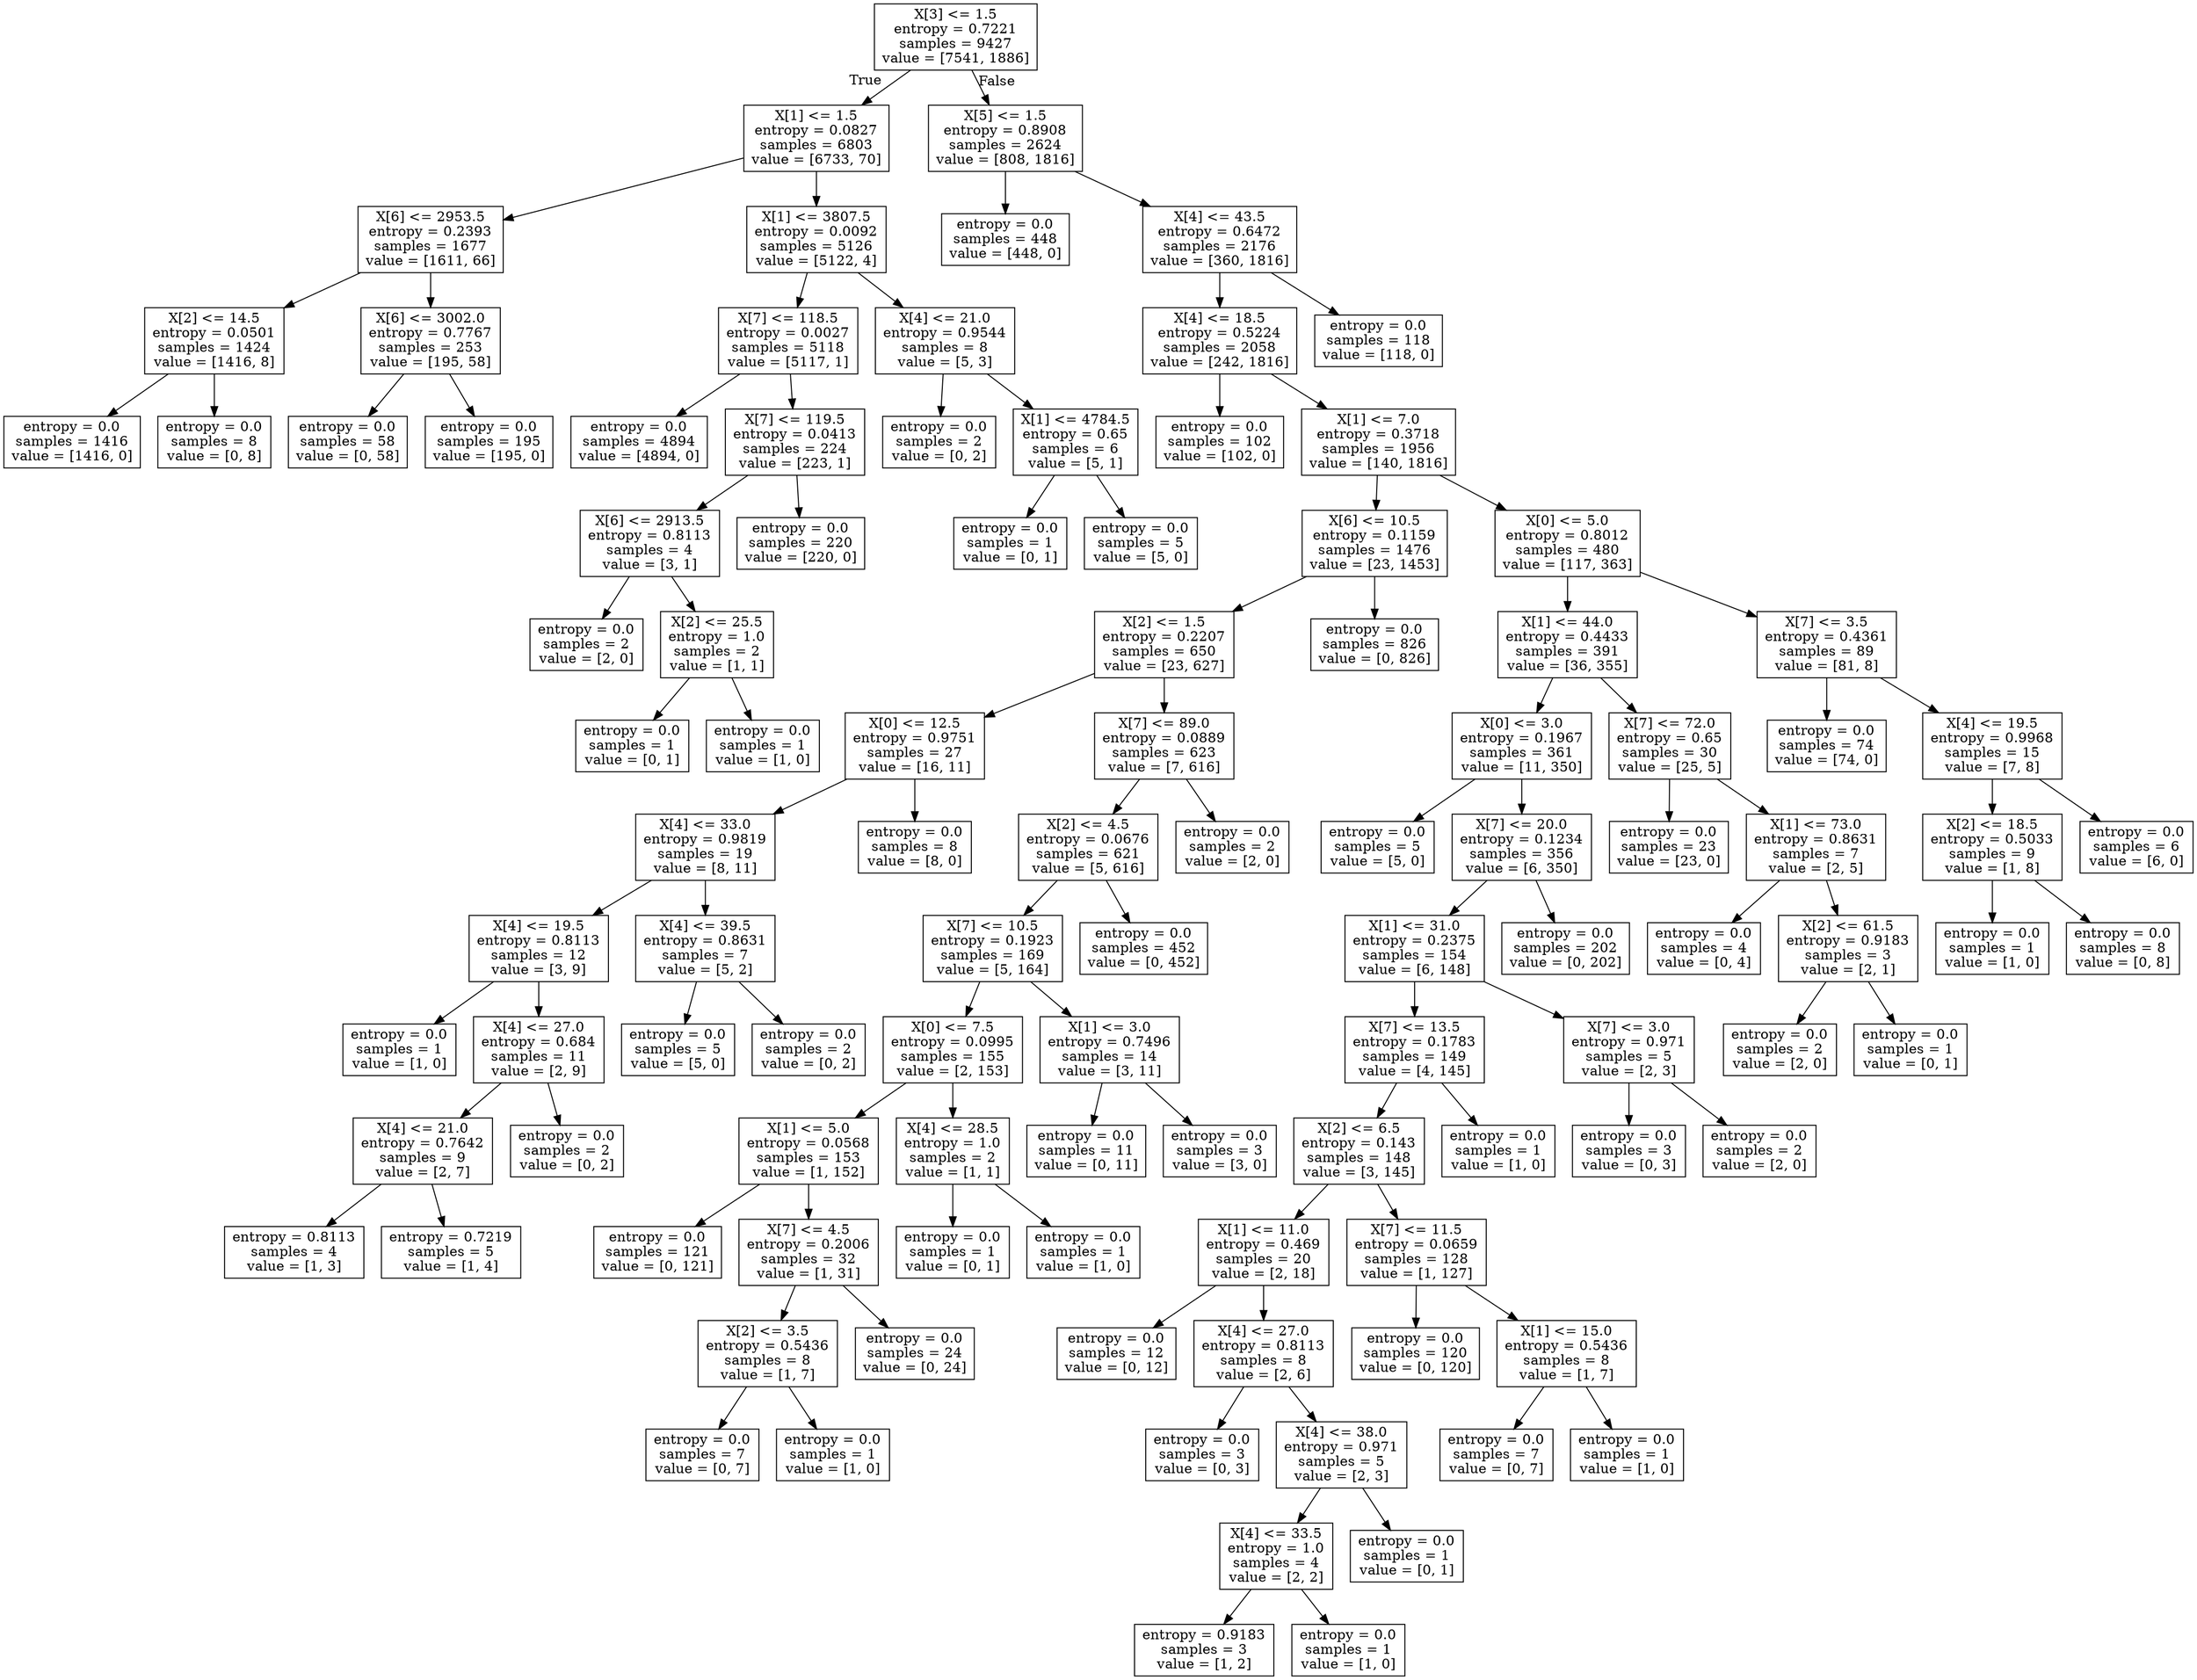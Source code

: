 digraph Tree {
node [shape=box] ;
0 [label="X[3] <= 1.5\nentropy = 0.7221\nsamples = 9427\nvalue = [7541, 1886]"] ;
1 [label="X[1] <= 1.5\nentropy = 0.0827\nsamples = 6803\nvalue = [6733, 70]"] ;
0 -> 1 [labeldistance=2.5, labelangle=45, headlabel="True"] ;
2 [label="X[6] <= 2953.5\nentropy = 0.2393\nsamples = 1677\nvalue = [1611, 66]"] ;
1 -> 2 ;
3 [label="X[2] <= 14.5\nentropy = 0.0501\nsamples = 1424\nvalue = [1416, 8]"] ;
2 -> 3 ;
4 [label="entropy = 0.0\nsamples = 1416\nvalue = [1416, 0]"] ;
3 -> 4 ;
5 [label="entropy = 0.0\nsamples = 8\nvalue = [0, 8]"] ;
3 -> 5 ;
6 [label="X[6] <= 3002.0\nentropy = 0.7767\nsamples = 253\nvalue = [195, 58]"] ;
2 -> 6 ;
7 [label="entropy = 0.0\nsamples = 58\nvalue = [0, 58]"] ;
6 -> 7 ;
8 [label="entropy = 0.0\nsamples = 195\nvalue = [195, 0]"] ;
6 -> 8 ;
9 [label="X[1] <= 3807.5\nentropy = 0.0092\nsamples = 5126\nvalue = [5122, 4]"] ;
1 -> 9 ;
10 [label="X[7] <= 118.5\nentropy = 0.0027\nsamples = 5118\nvalue = [5117, 1]"] ;
9 -> 10 ;
11 [label="entropy = 0.0\nsamples = 4894\nvalue = [4894, 0]"] ;
10 -> 11 ;
12 [label="X[7] <= 119.5\nentropy = 0.0413\nsamples = 224\nvalue = [223, 1]"] ;
10 -> 12 ;
13 [label="X[6] <= 2913.5\nentropy = 0.8113\nsamples = 4\nvalue = [3, 1]"] ;
12 -> 13 ;
14 [label="entropy = 0.0\nsamples = 2\nvalue = [2, 0]"] ;
13 -> 14 ;
15 [label="X[2] <= 25.5\nentropy = 1.0\nsamples = 2\nvalue = [1, 1]"] ;
13 -> 15 ;
16 [label="entropy = 0.0\nsamples = 1\nvalue = [0, 1]"] ;
15 -> 16 ;
17 [label="entropy = 0.0\nsamples = 1\nvalue = [1, 0]"] ;
15 -> 17 ;
18 [label="entropy = 0.0\nsamples = 220\nvalue = [220, 0]"] ;
12 -> 18 ;
19 [label="X[4] <= 21.0\nentropy = 0.9544\nsamples = 8\nvalue = [5, 3]"] ;
9 -> 19 ;
20 [label="entropy = 0.0\nsamples = 2\nvalue = [0, 2]"] ;
19 -> 20 ;
21 [label="X[1] <= 4784.5\nentropy = 0.65\nsamples = 6\nvalue = [5, 1]"] ;
19 -> 21 ;
22 [label="entropy = 0.0\nsamples = 1\nvalue = [0, 1]"] ;
21 -> 22 ;
23 [label="entropy = 0.0\nsamples = 5\nvalue = [5, 0]"] ;
21 -> 23 ;
24 [label="X[5] <= 1.5\nentropy = 0.8908\nsamples = 2624\nvalue = [808, 1816]"] ;
0 -> 24 [labeldistance=2.5, labelangle=-45, headlabel="False"] ;
25 [label="entropy = 0.0\nsamples = 448\nvalue = [448, 0]"] ;
24 -> 25 ;
26 [label="X[4] <= 43.5\nentropy = 0.6472\nsamples = 2176\nvalue = [360, 1816]"] ;
24 -> 26 ;
27 [label="X[4] <= 18.5\nentropy = 0.5224\nsamples = 2058\nvalue = [242, 1816]"] ;
26 -> 27 ;
28 [label="entropy = 0.0\nsamples = 102\nvalue = [102, 0]"] ;
27 -> 28 ;
29 [label="X[1] <= 7.0\nentropy = 0.3718\nsamples = 1956\nvalue = [140, 1816]"] ;
27 -> 29 ;
30 [label="X[6] <= 10.5\nentropy = 0.1159\nsamples = 1476\nvalue = [23, 1453]"] ;
29 -> 30 ;
31 [label="X[2] <= 1.5\nentropy = 0.2207\nsamples = 650\nvalue = [23, 627]"] ;
30 -> 31 ;
32 [label="X[0] <= 12.5\nentropy = 0.9751\nsamples = 27\nvalue = [16, 11]"] ;
31 -> 32 ;
33 [label="X[4] <= 33.0\nentropy = 0.9819\nsamples = 19\nvalue = [8, 11]"] ;
32 -> 33 ;
34 [label="X[4] <= 19.5\nentropy = 0.8113\nsamples = 12\nvalue = [3, 9]"] ;
33 -> 34 ;
35 [label="entropy = 0.0\nsamples = 1\nvalue = [1, 0]"] ;
34 -> 35 ;
36 [label="X[4] <= 27.0\nentropy = 0.684\nsamples = 11\nvalue = [2, 9]"] ;
34 -> 36 ;
37 [label="X[4] <= 21.0\nentropy = 0.7642\nsamples = 9\nvalue = [2, 7]"] ;
36 -> 37 ;
38 [label="entropy = 0.8113\nsamples = 4\nvalue = [1, 3]"] ;
37 -> 38 ;
39 [label="entropy = 0.7219\nsamples = 5\nvalue = [1, 4]"] ;
37 -> 39 ;
40 [label="entropy = 0.0\nsamples = 2\nvalue = [0, 2]"] ;
36 -> 40 ;
41 [label="X[4] <= 39.5\nentropy = 0.8631\nsamples = 7\nvalue = [5, 2]"] ;
33 -> 41 ;
42 [label="entropy = 0.0\nsamples = 5\nvalue = [5, 0]"] ;
41 -> 42 ;
43 [label="entropy = 0.0\nsamples = 2\nvalue = [0, 2]"] ;
41 -> 43 ;
44 [label="entropy = 0.0\nsamples = 8\nvalue = [8, 0]"] ;
32 -> 44 ;
45 [label="X[7] <= 89.0\nentropy = 0.0889\nsamples = 623\nvalue = [7, 616]"] ;
31 -> 45 ;
46 [label="X[2] <= 4.5\nentropy = 0.0676\nsamples = 621\nvalue = [5, 616]"] ;
45 -> 46 ;
47 [label="X[7] <= 10.5\nentropy = 0.1923\nsamples = 169\nvalue = [5, 164]"] ;
46 -> 47 ;
48 [label="X[0] <= 7.5\nentropy = 0.0995\nsamples = 155\nvalue = [2, 153]"] ;
47 -> 48 ;
49 [label="X[1] <= 5.0\nentropy = 0.0568\nsamples = 153\nvalue = [1, 152]"] ;
48 -> 49 ;
50 [label="entropy = 0.0\nsamples = 121\nvalue = [0, 121]"] ;
49 -> 50 ;
51 [label="X[7] <= 4.5\nentropy = 0.2006\nsamples = 32\nvalue = [1, 31]"] ;
49 -> 51 ;
52 [label="X[2] <= 3.5\nentropy = 0.5436\nsamples = 8\nvalue = [1, 7]"] ;
51 -> 52 ;
53 [label="entropy = 0.0\nsamples = 7\nvalue = [0, 7]"] ;
52 -> 53 ;
54 [label="entropy = 0.0\nsamples = 1\nvalue = [1, 0]"] ;
52 -> 54 ;
55 [label="entropy = 0.0\nsamples = 24\nvalue = [0, 24]"] ;
51 -> 55 ;
56 [label="X[4] <= 28.5\nentropy = 1.0\nsamples = 2\nvalue = [1, 1]"] ;
48 -> 56 ;
57 [label="entropy = 0.0\nsamples = 1\nvalue = [0, 1]"] ;
56 -> 57 ;
58 [label="entropy = 0.0\nsamples = 1\nvalue = [1, 0]"] ;
56 -> 58 ;
59 [label="X[1] <= 3.0\nentropy = 0.7496\nsamples = 14\nvalue = [3, 11]"] ;
47 -> 59 ;
60 [label="entropy = 0.0\nsamples = 11\nvalue = [0, 11]"] ;
59 -> 60 ;
61 [label="entropy = 0.0\nsamples = 3\nvalue = [3, 0]"] ;
59 -> 61 ;
62 [label="entropy = 0.0\nsamples = 452\nvalue = [0, 452]"] ;
46 -> 62 ;
63 [label="entropy = 0.0\nsamples = 2\nvalue = [2, 0]"] ;
45 -> 63 ;
64 [label="entropy = 0.0\nsamples = 826\nvalue = [0, 826]"] ;
30 -> 64 ;
65 [label="X[0] <= 5.0\nentropy = 0.8012\nsamples = 480\nvalue = [117, 363]"] ;
29 -> 65 ;
66 [label="X[1] <= 44.0\nentropy = 0.4433\nsamples = 391\nvalue = [36, 355]"] ;
65 -> 66 ;
67 [label="X[0] <= 3.0\nentropy = 0.1967\nsamples = 361\nvalue = [11, 350]"] ;
66 -> 67 ;
68 [label="entropy = 0.0\nsamples = 5\nvalue = [5, 0]"] ;
67 -> 68 ;
69 [label="X[7] <= 20.0\nentropy = 0.1234\nsamples = 356\nvalue = [6, 350]"] ;
67 -> 69 ;
70 [label="X[1] <= 31.0\nentropy = 0.2375\nsamples = 154\nvalue = [6, 148]"] ;
69 -> 70 ;
71 [label="X[7] <= 13.5\nentropy = 0.1783\nsamples = 149\nvalue = [4, 145]"] ;
70 -> 71 ;
72 [label="X[2] <= 6.5\nentropy = 0.143\nsamples = 148\nvalue = [3, 145]"] ;
71 -> 72 ;
73 [label="X[1] <= 11.0\nentropy = 0.469\nsamples = 20\nvalue = [2, 18]"] ;
72 -> 73 ;
74 [label="entropy = 0.0\nsamples = 12\nvalue = [0, 12]"] ;
73 -> 74 ;
75 [label="X[4] <= 27.0\nentropy = 0.8113\nsamples = 8\nvalue = [2, 6]"] ;
73 -> 75 ;
76 [label="entropy = 0.0\nsamples = 3\nvalue = [0, 3]"] ;
75 -> 76 ;
77 [label="X[4] <= 38.0\nentropy = 0.971\nsamples = 5\nvalue = [2, 3]"] ;
75 -> 77 ;
78 [label="X[4] <= 33.5\nentropy = 1.0\nsamples = 4\nvalue = [2, 2]"] ;
77 -> 78 ;
79 [label="entropy = 0.9183\nsamples = 3\nvalue = [1, 2]"] ;
78 -> 79 ;
80 [label="entropy = 0.0\nsamples = 1\nvalue = [1, 0]"] ;
78 -> 80 ;
81 [label="entropy = 0.0\nsamples = 1\nvalue = [0, 1]"] ;
77 -> 81 ;
82 [label="X[7] <= 11.5\nentropy = 0.0659\nsamples = 128\nvalue = [1, 127]"] ;
72 -> 82 ;
83 [label="entropy = 0.0\nsamples = 120\nvalue = [0, 120]"] ;
82 -> 83 ;
84 [label="X[1] <= 15.0\nentropy = 0.5436\nsamples = 8\nvalue = [1, 7]"] ;
82 -> 84 ;
85 [label="entropy = 0.0\nsamples = 7\nvalue = [0, 7]"] ;
84 -> 85 ;
86 [label="entropy = 0.0\nsamples = 1\nvalue = [1, 0]"] ;
84 -> 86 ;
87 [label="entropy = 0.0\nsamples = 1\nvalue = [1, 0]"] ;
71 -> 87 ;
88 [label="X[7] <= 3.0\nentropy = 0.971\nsamples = 5\nvalue = [2, 3]"] ;
70 -> 88 ;
89 [label="entropy = 0.0\nsamples = 3\nvalue = [0, 3]"] ;
88 -> 89 ;
90 [label="entropy = 0.0\nsamples = 2\nvalue = [2, 0]"] ;
88 -> 90 ;
91 [label="entropy = 0.0\nsamples = 202\nvalue = [0, 202]"] ;
69 -> 91 ;
92 [label="X[7] <= 72.0\nentropy = 0.65\nsamples = 30\nvalue = [25, 5]"] ;
66 -> 92 ;
93 [label="entropy = 0.0\nsamples = 23\nvalue = [23, 0]"] ;
92 -> 93 ;
94 [label="X[1] <= 73.0\nentropy = 0.8631\nsamples = 7\nvalue = [2, 5]"] ;
92 -> 94 ;
95 [label="entropy = 0.0\nsamples = 4\nvalue = [0, 4]"] ;
94 -> 95 ;
96 [label="X[2] <= 61.5\nentropy = 0.9183\nsamples = 3\nvalue = [2, 1]"] ;
94 -> 96 ;
97 [label="entropy = 0.0\nsamples = 2\nvalue = [2, 0]"] ;
96 -> 97 ;
98 [label="entropy = 0.0\nsamples = 1\nvalue = [0, 1]"] ;
96 -> 98 ;
99 [label="X[7] <= 3.5\nentropy = 0.4361\nsamples = 89\nvalue = [81, 8]"] ;
65 -> 99 ;
100 [label="entropy = 0.0\nsamples = 74\nvalue = [74, 0]"] ;
99 -> 100 ;
101 [label="X[4] <= 19.5\nentropy = 0.9968\nsamples = 15\nvalue = [7, 8]"] ;
99 -> 101 ;
102 [label="X[2] <= 18.5\nentropy = 0.5033\nsamples = 9\nvalue = [1, 8]"] ;
101 -> 102 ;
103 [label="entropy = 0.0\nsamples = 1\nvalue = [1, 0]"] ;
102 -> 103 ;
104 [label="entropy = 0.0\nsamples = 8\nvalue = [0, 8]"] ;
102 -> 104 ;
105 [label="entropy = 0.0\nsamples = 6\nvalue = [6, 0]"] ;
101 -> 105 ;
106 [label="entropy = 0.0\nsamples = 118\nvalue = [118, 0]"] ;
26 -> 106 ;
}